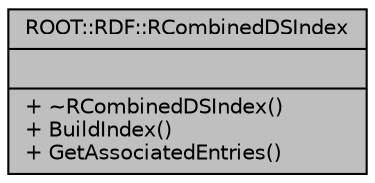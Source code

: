 digraph "ROOT::RDF::RCombinedDSIndex"
{
 // INTERACTIVE_SVG=YES
  bgcolor="transparent";
  edge [fontname="Helvetica",fontsize="10",labelfontname="Helvetica",labelfontsize="10"];
  node [fontname="Helvetica",fontsize="10",shape=record];
  Node1 [label="{ROOT::RDF::RCombinedDSIndex\n||+ ~RCombinedDSIndex()\l+ BuildIndex()\l+ GetAssociatedEntries()\l}",height=0.2,width=0.4,color="black", fillcolor="grey75", style="filled", fontcolor="black"];
}
